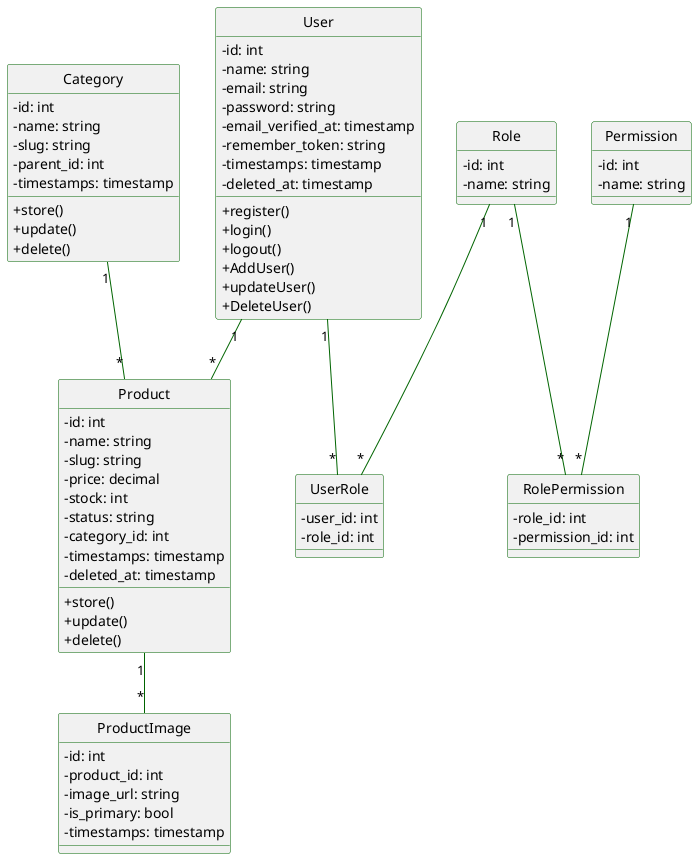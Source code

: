@startuml  gamexpress
hide circle

skinparam classAttributeIconSize 0

skinparam class {
    BorderColor DarkGreen
    ArrowColor DarkGreen
}
class User {
  - id: int
  - name: string
  - email: string
  - password: string
  - email_verified_at: timestamp
  - remember_token: string
  - timestamps: timestamp
  - deleted_at: timestamp
  + register()
  + login()
  + logout()
  + AddUser()
  + updateUser()
  + DeleteUser()
}

class Category {
  - id: int
  - name: string
  - slug: string
  - parent_id: int
  - timestamps: timestamp
  + store()
  + update()
  + delete()
}

class Product {
  - id: int
  - name: string
  - slug: string
  - price: decimal
  - stock: int
  - status: string
  - category_id: int
  - timestamps: timestamp
  - deleted_at: timestamp
  + store()
  + update()
  + delete()
}

class ProductImage {
  - id: int
  - product_id: int
  - image_url: string
  - is_primary: bool
  - timestamps: timestamp
}

class Role {
  - id: int
  - name: string
}

class Permission {
  - id: int
  - name: string
}

class RolePermission {
  - role_id: int
  - permission_id: int
}

class UserRole {
  - user_id: int
  - role_id: int
}

User "1" -- "*" UserRole
Role "1" -- "*" UserRole
Role "1" -- "*" RolePermission
Permission "1" -- "*" RolePermission
Category "1" -- "*" Product
Product "1" -- "*" ProductImage
User "1" -- "*" Product

@enduml 